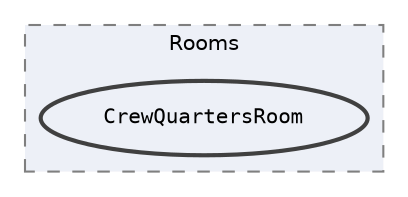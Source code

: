 digraph "Assets/Scripts/Ship/Rooms/CrewQuartersRoom"
{
 // INTERACTIVE_SVG=YES
 // LATEX_PDF_SIZE
  bgcolor="transparent";
  edge [fontname=Helvetica,fontsize=10,labelfontname=Helvetica,labelfontsize=10];
  node [fontname=Helvetica,fontsize=10,fontname=Consolas fontsize=10 style=filled height=0.2 width=0.4 margin=0.1];
  compound=true
  subgraph clusterdir_a529025ea757274504fc567e115d1528 {
    graph [ bgcolor="#edf0f7", pencolor="grey50", label="Rooms", fontname=Helvetica,fontsize=10 style="filled,dashed", URL="dir_a529025ea757274504fc567e115d1528.html",tooltip=""]
  dir_eb1ce6b1bca96ee8606e829bc3303567 [label="CrewQuartersRoom", fillcolor="#edf0f7", color="grey25", style="filled,bold", URL="dir_eb1ce6b1bca96ee8606e829bc3303567.html",tooltip=""];
  }
}
